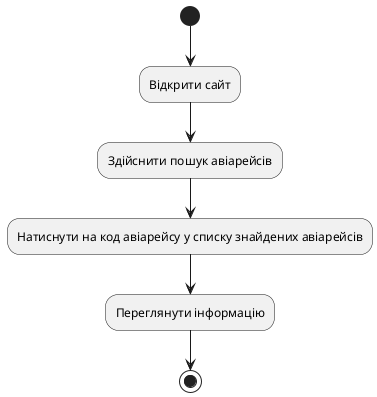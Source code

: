@startuml NU2
(*) --> "Відкрити сайт"
--> "Здійснити пошук авіарейсів"
--> "Натиснути на код авіарейсу у списку знайдених авіарейсів"
--> "Переглянути інформацію"
--> (*)

@enduml